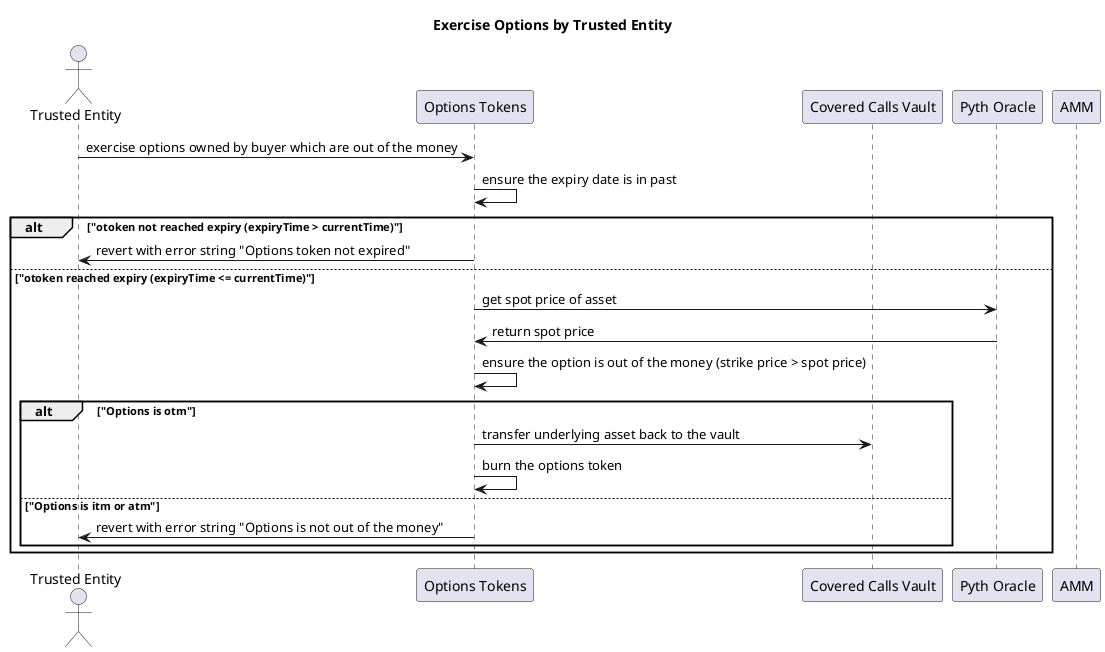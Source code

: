 @startuml "trusted-entity-exercise-options"

title "Exercise Options by Trusted Entity"

actor "Trusted Entity" as trusted
participant "Options Tokens" as otoken
participant "Covered Calls Vault" as vault
participant "Pyth Oracle" as pyth
participant "AMM" as amm

trusted -> otoken: exercise options owned by buyer which are out of the money
otoken -> otoken: ensure the expiry date is in past
alt "otoken not reached expiry (expiryTime > currentTime)"
    otoken -> trusted: revert with error string "Options token not expired"
else "otoken reached expiry (expiryTime <= currentTime)"
    otoken -> pyth: get spot price of asset
    pyth -> otoken: return spot price
    otoken -> otoken: ensure the option is out of the money (strike price > spot price)
    alt "Options is otm"
        otoken -> vault: transfer underlying asset back to the vault
        otoken -> otoken: burn the options token
    else "Options is itm or atm"
        otoken -> trusted: revert with error string "Options is not out of the money"
    end
end
@enduml
